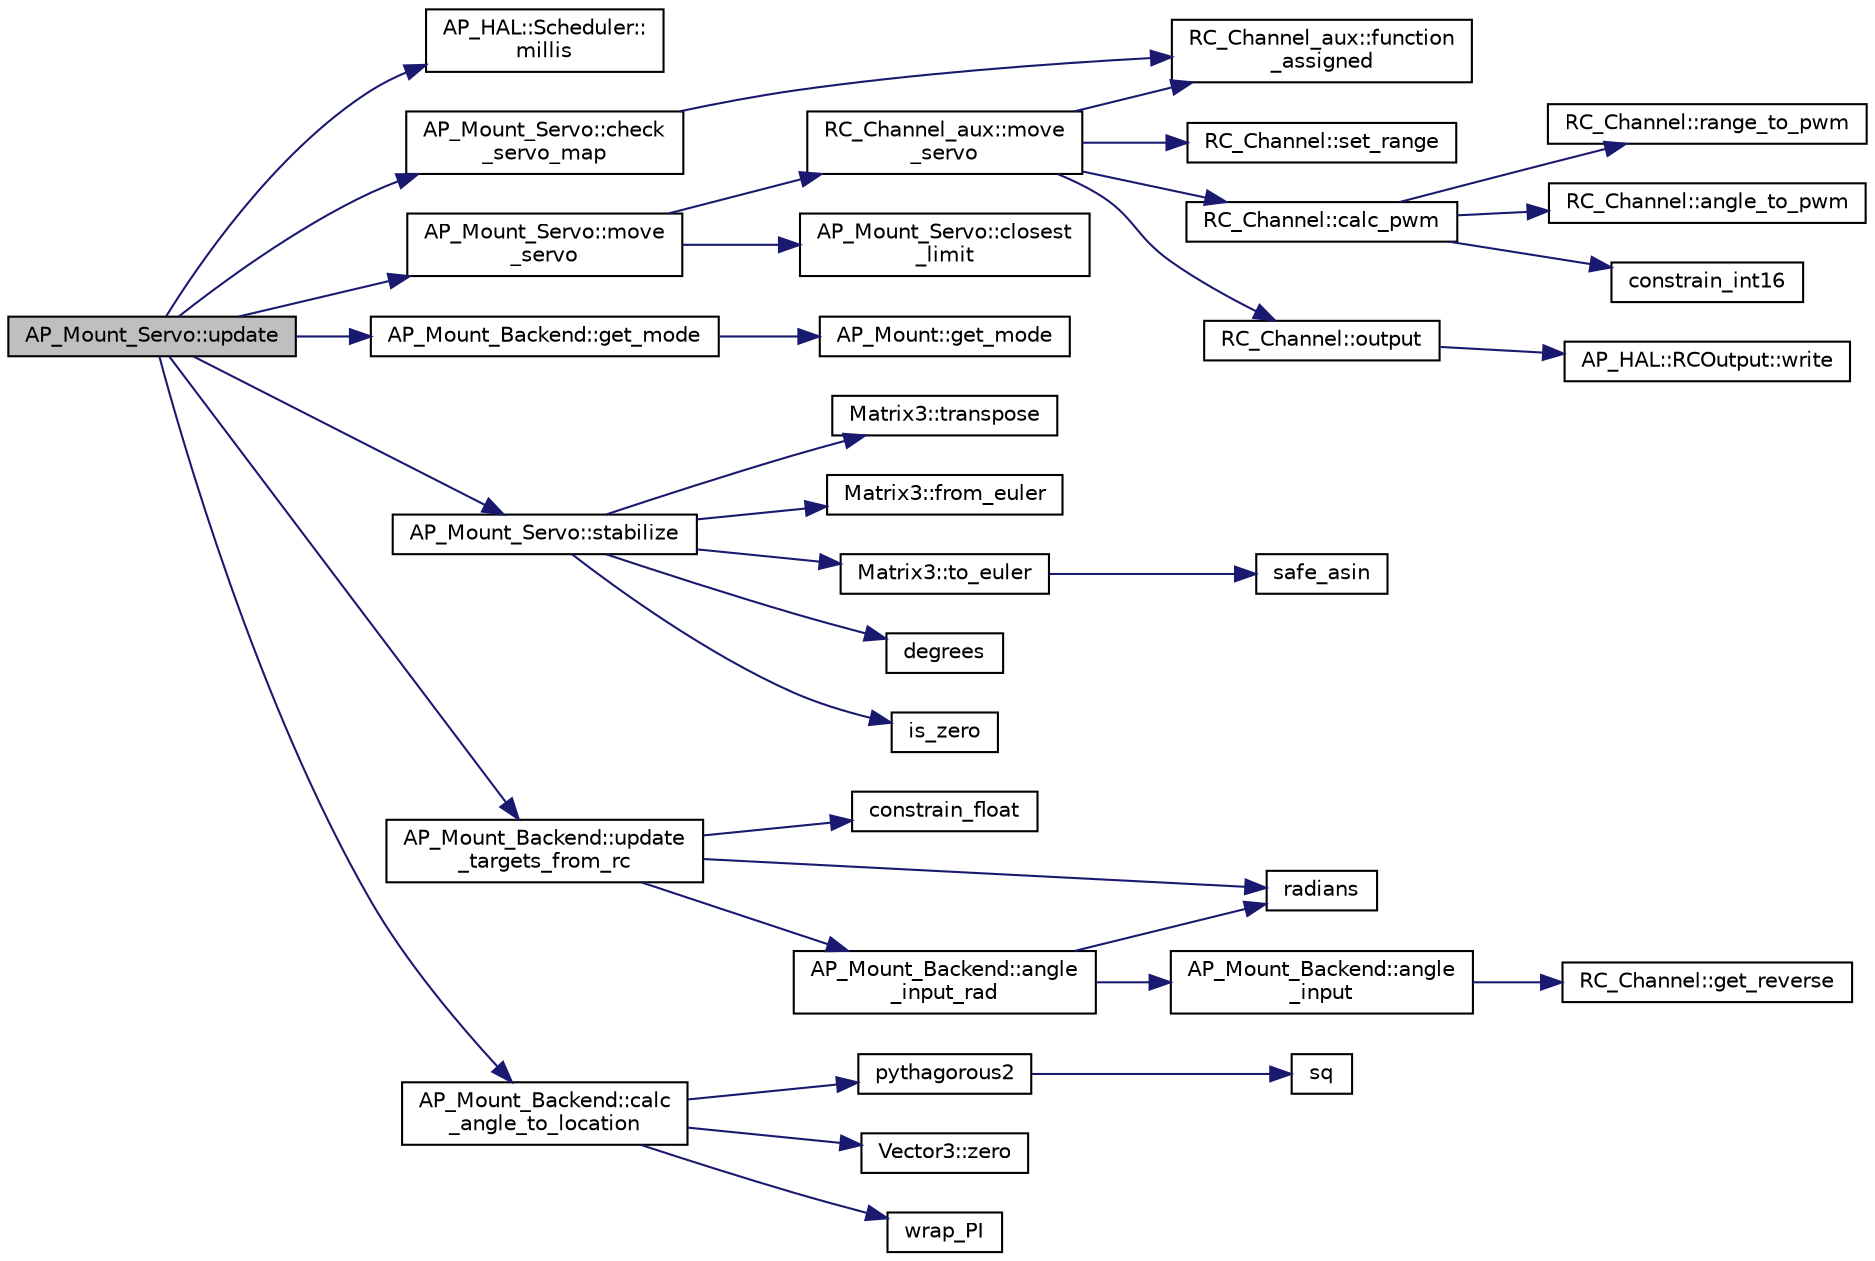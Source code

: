 digraph "AP_Mount_Servo::update"
{
 // INTERACTIVE_SVG=YES
  edge [fontname="Helvetica",fontsize="10",labelfontname="Helvetica",labelfontsize="10"];
  node [fontname="Helvetica",fontsize="10",shape=record];
  rankdir="LR";
  Node1 [label="AP_Mount_Servo::update",height=0.2,width=0.4,color="black", fillcolor="grey75", style="filled" fontcolor="black"];
  Node1 -> Node2 [color="midnightblue",fontsize="10",style="solid",fontname="Helvetica"];
  Node2 [label="AP_HAL::Scheduler::\lmillis",height=0.2,width=0.4,color="black", fillcolor="white", style="filled",URL="$classAP__HAL_1_1Scheduler.html#a26b68339fc68a562d8d3a1238d0ec8c1"];
  Node1 -> Node3 [color="midnightblue",fontsize="10",style="solid",fontname="Helvetica"];
  Node3 [label="AP_Mount_Servo::check\l_servo_map",height=0.2,width=0.4,color="black", fillcolor="white", style="filled",URL="$classAP__Mount__Servo.html#a1c7e6d1912f043458b6a323f150b4ad7"];
  Node3 -> Node4 [color="midnightblue",fontsize="10",style="solid",fontname="Helvetica"];
  Node4 [label="RC_Channel_aux::function\l_assigned",height=0.2,width=0.4,color="black", fillcolor="white", style="filled",URL="$classRC__Channel__aux.html#a423accc4de40960cf7ef2c4755e8a9d1"];
  Node1 -> Node5 [color="midnightblue",fontsize="10",style="solid",fontname="Helvetica"];
  Node5 [label="AP_Mount_Backend::get_mode",height=0.2,width=0.4,color="black", fillcolor="white", style="filled",URL="$classAP__Mount__Backend.html#a5b180d2237a8e70d512762f651291f49"];
  Node5 -> Node6 [color="midnightblue",fontsize="10",style="solid",fontname="Helvetica"];
  Node6 [label="AP_Mount::get_mode",height=0.2,width=0.4,color="black", fillcolor="white", style="filled",URL="$classAP__Mount.html#a26ea3e1c86204271b6b90f1fb4f3ee92"];
  Node1 -> Node7 [color="midnightblue",fontsize="10",style="solid",fontname="Helvetica"];
  Node7 [label="AP_Mount_Servo::stabilize",height=0.2,width=0.4,color="black", fillcolor="white", style="filled",URL="$classAP__Mount__Servo.html#af3b79839d37536f6bb7ab56104d77e2f"];
  Node7 -> Node8 [color="midnightblue",fontsize="10",style="solid",fontname="Helvetica"];
  Node8 [label="Matrix3::transpose",height=0.2,width=0.4,color="black", fillcolor="white", style="filled",URL="$classMatrix3.html#aa8a6a2bce923d8931c017508cb00e24d"];
  Node7 -> Node9 [color="midnightblue",fontsize="10",style="solid",fontname="Helvetica"];
  Node9 [label="Matrix3::from_euler",height=0.2,width=0.4,color="black", fillcolor="white", style="filled",URL="$classMatrix3.html#a62587bd216436f09f06b9e1330f84bc0",tooltip="-*- tab-width: 4; Mode: C++; c-basic-offset: 4; indent-tabs-mode: nil -*- "];
  Node7 -> Node10 [color="midnightblue",fontsize="10",style="solid",fontname="Helvetica"];
  Node10 [label="Matrix3::to_euler",height=0.2,width=0.4,color="black", fillcolor="white", style="filled",URL="$classMatrix3.html#a893c6a712d52e47dbb7ed2d7a548046e"];
  Node10 -> Node11 [color="midnightblue",fontsize="10",style="solid",fontname="Helvetica"];
  Node11 [label="safe_asin",height=0.2,width=0.4,color="black", fillcolor="white", style="filled",URL="$AP__Math_8cpp.html#a2706fd969ad73bc8ef977d964c04f4a3"];
  Node7 -> Node12 [color="midnightblue",fontsize="10",style="solid",fontname="Helvetica"];
  Node12 [label="degrees",height=0.2,width=0.4,color="black", fillcolor="white", style="filled",URL="$AP__Math_8cpp.html#a08666a85f465dfe5701cc8c878e4b2c5"];
  Node7 -> Node13 [color="midnightblue",fontsize="10",style="solid",fontname="Helvetica"];
  Node13 [label="is_zero",height=0.2,width=0.4,color="black", fillcolor="white", style="filled",URL="$AP__Math_8h.html#a108b79eeb35c5d58f324458ec9e1e9f2"];
  Node1 -> Node14 [color="midnightblue",fontsize="10",style="solid",fontname="Helvetica"];
  Node14 [label="AP_Mount_Backend::update\l_targets_from_rc",height=0.2,width=0.4,color="black", fillcolor="white", style="filled",URL="$classAP__Mount__Backend.html#ab4be0d28626c019ba59dc179f728c9c9"];
  Node14 -> Node15 [color="midnightblue",fontsize="10",style="solid",fontname="Helvetica"];
  Node15 [label="constrain_float",height=0.2,width=0.4,color="black", fillcolor="white", style="filled",URL="$AP__Math_8cpp.html#a08eedb329d8162ddbd344d4f6c8cde20"];
  Node14 -> Node16 [color="midnightblue",fontsize="10",style="solid",fontname="Helvetica"];
  Node16 [label="radians",height=0.2,width=0.4,color="black", fillcolor="white", style="filled",URL="$AP__Math_8cpp.html#aa3adb05231060d239e5b91940e001f85"];
  Node14 -> Node17 [color="midnightblue",fontsize="10",style="solid",fontname="Helvetica"];
  Node17 [label="AP_Mount_Backend::angle\l_input_rad",height=0.2,width=0.4,color="black", fillcolor="white", style="filled",URL="$classAP__Mount__Backend.html#a7cbf9f6695f80998e1cc39b9a3a5a0ae"];
  Node17 -> Node16 [color="midnightblue",fontsize="10",style="solid",fontname="Helvetica"];
  Node17 -> Node18 [color="midnightblue",fontsize="10",style="solid",fontname="Helvetica"];
  Node18 [label="AP_Mount_Backend::angle\l_input",height=0.2,width=0.4,color="black", fillcolor="white", style="filled",URL="$classAP__Mount__Backend.html#aca1f2d5e9e859d8458772006a5e9a178"];
  Node18 -> Node19 [color="midnightblue",fontsize="10",style="solid",fontname="Helvetica"];
  Node19 [label="RC_Channel::get_reverse",height=0.2,width=0.4,color="black", fillcolor="white", style="filled",URL="$classRC__Channel.html#a34a93842b1cf847373104b682fa28cd5"];
  Node1 -> Node20 [color="midnightblue",fontsize="10",style="solid",fontname="Helvetica"];
  Node20 [label="AP_Mount_Backend::calc\l_angle_to_location",height=0.2,width=0.4,color="black", fillcolor="white", style="filled",URL="$classAP__Mount__Backend.html#ab0207ef4fbcb40f1592a85cc75ddad37"];
  Node20 -> Node21 [color="midnightblue",fontsize="10",style="solid",fontname="Helvetica"];
  Node21 [label="pythagorous2",height=0.2,width=0.4,color="black", fillcolor="white", style="filled",URL="$AP__Math_8cpp.html#afd3767d48a7b20f6d5220a4f8007af00"];
  Node21 -> Node22 [color="midnightblue",fontsize="10",style="solid",fontname="Helvetica"];
  Node22 [label="sq",height=0.2,width=0.4,color="black", fillcolor="white", style="filled",URL="$AP__Math_8cpp.html#a996fdbe87607543eef5dcb234f6bc017"];
  Node20 -> Node23 [color="midnightblue",fontsize="10",style="solid",fontname="Helvetica"];
  Node23 [label="Vector3::zero",height=0.2,width=0.4,color="black", fillcolor="white", style="filled",URL="$classVector3.html#adf1769d5ee5df2f8585df2f540fa5efe"];
  Node20 -> Node24 [color="midnightblue",fontsize="10",style="solid",fontname="Helvetica"];
  Node24 [label="wrap_PI",height=0.2,width=0.4,color="black", fillcolor="white", style="filled",URL="$AP__Math_8h.html#ada62278a4b460237f914e1c6a5355e55"];
  Node1 -> Node25 [color="midnightblue",fontsize="10",style="solid",fontname="Helvetica"];
  Node25 [label="AP_Mount_Servo::move\l_servo",height=0.2,width=0.4,color="black", fillcolor="white", style="filled",URL="$classAP__Mount__Servo.html#aa03d61822081680668287a8519d658fd",tooltip="move_servo - moves servo with the given id to the specified angle. all angles are in degrees * 10 ..."];
  Node25 -> Node26 [color="midnightblue",fontsize="10",style="solid",fontname="Helvetica"];
  Node26 [label="AP_Mount_Servo::closest\l_limit",height=0.2,width=0.4,color="black", fillcolor="white", style="filled",URL="$classAP__Mount__Servo.html#a69c8a55b1f8ab06883040c6c569e71dd"];
  Node25 -> Node27 [color="midnightblue",fontsize="10",style="solid",fontname="Helvetica"];
  Node27 [label="RC_Channel_aux::move\l_servo",height=0.2,width=0.4,color="black", fillcolor="white", style="filled",URL="$classRC__Channel__aux.html#a39d6000a07de2819dd8888980f5b6773"];
  Node27 -> Node4 [color="midnightblue",fontsize="10",style="solid",fontname="Helvetica"];
  Node27 -> Node28 [color="midnightblue",fontsize="10",style="solid",fontname="Helvetica"];
  Node28 [label="RC_Channel::set_range",height=0.2,width=0.4,color="black", fillcolor="white", style="filled",URL="$classRC__Channel.html#ad51e68c85b76d1209e7cb6db224e63ba"];
  Node27 -> Node29 [color="midnightblue",fontsize="10",style="solid",fontname="Helvetica"];
  Node29 [label="RC_Channel::calc_pwm",height=0.2,width=0.4,color="black", fillcolor="white", style="filled",URL="$classRC__Channel.html#a5876259d8fb8c1c475322a236bae7819"];
  Node29 -> Node30 [color="midnightblue",fontsize="10",style="solid",fontname="Helvetica"];
  Node30 [label="RC_Channel::range_to_pwm",height=0.2,width=0.4,color="black", fillcolor="white", style="filled",URL="$classRC__Channel.html#ac50875b55ac524f9d0b2ee50174bd300"];
  Node29 -> Node31 [color="midnightblue",fontsize="10",style="solid",fontname="Helvetica"];
  Node31 [label="RC_Channel::angle_to_pwm",height=0.2,width=0.4,color="black", fillcolor="white", style="filled",URL="$classRC__Channel.html#abcf4a69f7323c85306e8a25b34e929b3"];
  Node29 -> Node32 [color="midnightblue",fontsize="10",style="solid",fontname="Helvetica"];
  Node32 [label="constrain_int16",height=0.2,width=0.4,color="black", fillcolor="white", style="filled",URL="$AP__Math_8cpp.html#ac5d9502aca91c97f523fd9b35590215f"];
  Node27 -> Node33 [color="midnightblue",fontsize="10",style="solid",fontname="Helvetica"];
  Node33 [label="RC_Channel::output",height=0.2,width=0.4,color="black", fillcolor="white", style="filled",URL="$classRC__Channel.html#aabaff8233192d5f2a20e2207914ca3e3"];
  Node33 -> Node34 [color="midnightblue",fontsize="10",style="solid",fontname="Helvetica"];
  Node34 [label="AP_HAL::RCOutput::write",height=0.2,width=0.4,color="black", fillcolor="white", style="filled",URL="$classAP__HAL_1_1RCOutput.html#ade509cf82dfb1f6fab3eba0c026c5d60"];
}
